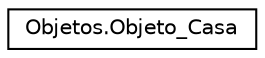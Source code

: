 digraph "Graphical Class Hierarchy"
{
  edge [fontname="Helvetica",fontsize="10",labelfontname="Helvetica",labelfontsize="10"];
  node [fontname="Helvetica",fontsize="10",shape=record];
  rankdir="LR";
  Node1 [label="Objetos.Objeto_Casa",height=0.2,width=0.4,color="black", fillcolor="white", style="filled",URL="$class_objetos_1_1_objeto___casa.html"];
}
